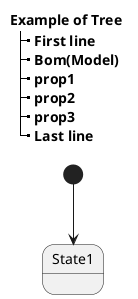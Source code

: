 @startuml

skinparam titleFontSize 14

title
    Example of Tree
    |_ First line
    |_ **Bom(Model)**
    |_ prop1
    |_ prop2
    |_ prop3
    |_ Last line
end title

[*] --> State1

@enduml